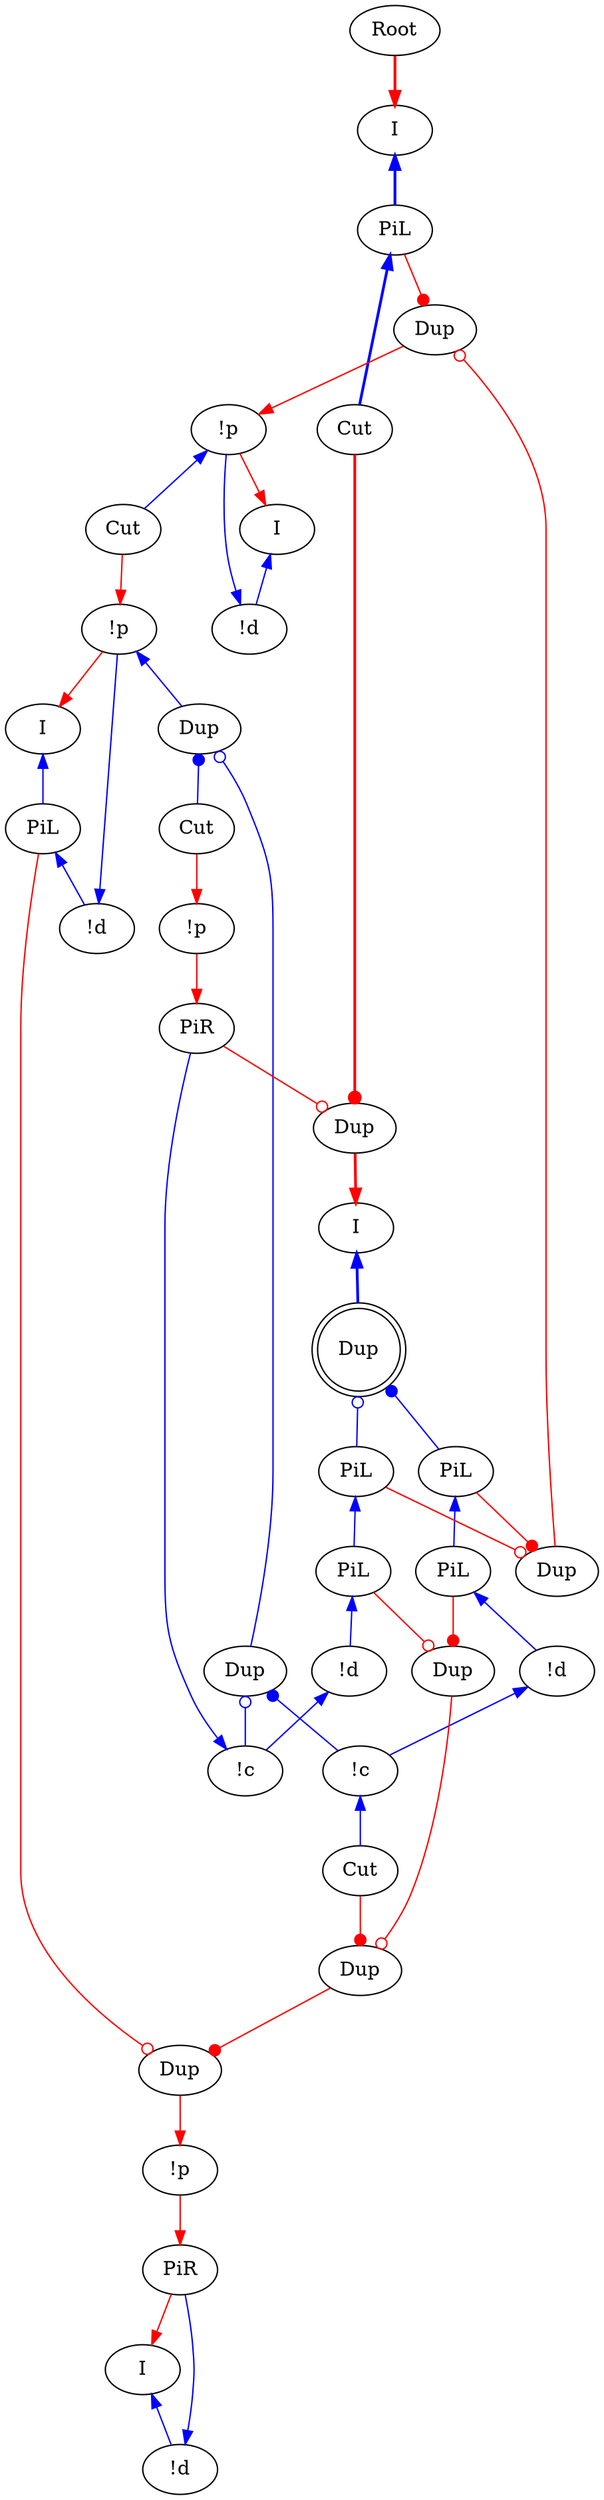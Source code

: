 digraph {
"Root0" [label="Root"]
"!p0" [label="!p"]
"I0" [label="I"]
"!d0" [label="!d"]
"!p1" [label="!p"]
"I1" [label="I"]
"!d1" [label="!d"]
"PiR0" [label="PiR"]
"!p2" [label="!p"]
"Cut0" [label="Cut"]
"!d2" [label="!d"]
"PiL0" [label="PiL"]
"I2" [label="I"]
"Dup0_0" [label="Dup"]
"PiL1" [label="PiL"]
"I3" [label="I"]
"I4" [label="I"]
"Dup1_0" [label="Dup"]
"Dup1_1" [label="Dup"]
"Dup1_2" [label="Dup"]
"!p3" [label="!p"]
"Cut1" [label="Cut"]
"PiR1" [label="PiR"]
"Cut2" [label="Cut"]
"Cut3" [label="Cut"]
"!c0" [label="!c"]
"!c1" [label="!c"]
"!d3" [label="!d"]
"!d4" [label="!d"]
"PiL2" [label="PiL"]
"PiL3" [label="PiL"]
"PiL4" [label="PiL"]
"PiL5" [label="PiL"]
"Dup2_0" [label="Dup"]
"Dup2_1" [label="Dup"]
"Dup2_2" [label="Dup"]
"Dup2_3" [label="Dup",shape=doublecircle]
"Dup2_4" [label="Dup"]
"!p2" -> "I2"[color=red,tooltip="e11"]
"!d2" -> "!p2"[color=blue,tooltip="e13",dir=back]
"!p2" -> "Dup1_0"[color=blue,tooltip="e15",dir=back]
"PiL0" -> "!d2"[color=blue,tooltip="e17",dir=back]
"I2" -> "PiL0"[color=blue,tooltip="e19",dir=back]
"Dup1_1" -> "Dup0_0"[color=red,tooltip="e20",arrowhead=dot]
"PiL0" -> "Dup0_0"[color=red,tooltip="e21",arrowhead=odot]
"Dup1_0" -> "Cut1"[color=blue,tooltip="e23",arrowtail=dot,dir=back]
"Dup1_0" -> "Dup2_1"[color=blue,tooltip="e25",arrowtail=odot,dir=back]
"PiL1" -> "Cut3"[color=blue,tooltip="e28",penwidth=2,dir=back]
"Cut2" -> "Dup1_1"[color=red,tooltip="e30",arrowhead=dot]
"Dup2_2" -> "Dup1_1"[color=red,tooltip="e31",arrowhead=odot]
"I3" -> "PiL1"[color=blue,tooltip="e32",penwidth=2,dir=back]
"I4" -> "Dup2_3"[color=blue,tooltip="e33",penwidth=2,dir=back]
"PiL1" -> "Dup1_2"[color=red,tooltip="e34",arrowhead=dot]
"Dup2_4" -> "Dup1_2"[color=red,tooltip="e35",arrowhead=odot]
"Cut1" -> "!p3"[color=red,tooltip="e37"]
"!p3" -> "PiR1"[color=red,tooltip="e39"]
"!c0" -> "Cut2"[color=blue,tooltip="e40",dir=back]
"!c1" -> "PiR1"[color=blue,tooltip="e41",dir=back]
"Cut3" -> "Dup2_0"[color=red,tooltip="e42",arrowhead=dot,penwidth=2]
"PiR1" -> "Dup2_0"[color=red,tooltip="e43",arrowhead=odot]
"!d3" -> "!c0"[color=blue,tooltip="e44",dir=back]
"Dup2_1" -> "!c0"[color=blue,tooltip="e45",arrowtail=dot,dir=back]
"!d4" -> "!c1"[color=blue,tooltip="e46",dir=back]
"Dup2_1" -> "!c1"[color=blue,tooltip="e47",arrowtail=odot,dir=back]
"PiL2" -> "!d3"[color=blue,tooltip="e48",dir=back]
"PiL3" -> "!d4"[color=blue,tooltip="e49",dir=back]
"PiL4" -> "PiL2"[color=blue,tooltip="e50",dir=back]
"PiL5" -> "PiL3"[color=blue,tooltip="e51",dir=back]
"PiL2" -> "Dup2_2"[color=red,tooltip="e52",arrowhead=dot]
"PiL3" -> "Dup2_2"[color=red,tooltip="e53",arrowhead=odot]
"Dup2_3" -> "PiL4"[color=blue,tooltip="e54",arrowtail=dot,dir=back]
"Dup2_3" -> "PiL5"[color=blue,tooltip="e55",arrowtail=odot,dir=back]
"PiL4" -> "Dup2_4"[color=red,tooltip="e56",arrowhead=dot]
"PiL5" -> "Dup2_4"[color=red,tooltip="e57",arrowhead=odot]
"Dup2_0" -> "I4"[color=red,tooltip="e7",penwidth=2]
"Cut0" -> "!p2"[color=red,tooltip="e9"]
"!p1" -> "PiR0"[color=red,tooltip="hl2i"]
"Dup0_0" -> "!p1"[color=red,tooltip="hl2p"]
"!d1" -> "PiR0"[color=blue,tooltip="i",dir=back]
"I1" -> "!d1"[color=blue,tooltip="il",dir=back]
"PiR0" -> "I1"[color=red,tooltip="ir"]
"Root0" -> "I3"[color=red,tooltip="rettop",penwidth=2]
"!p0" -> "Cut0"[color=blue,tooltip="y2",dir=back]
"!d0" -> "!p0"[color=blue,tooltip="yj",dir=back]
"I0" -> "!d0"[color=blue,tooltip="yl2",dir=back]
"!p0" -> "I0"[color=red,tooltip="yli"]
"Dup1_2" -> "!p0"[color=red,tooltip="ylp"]
}
